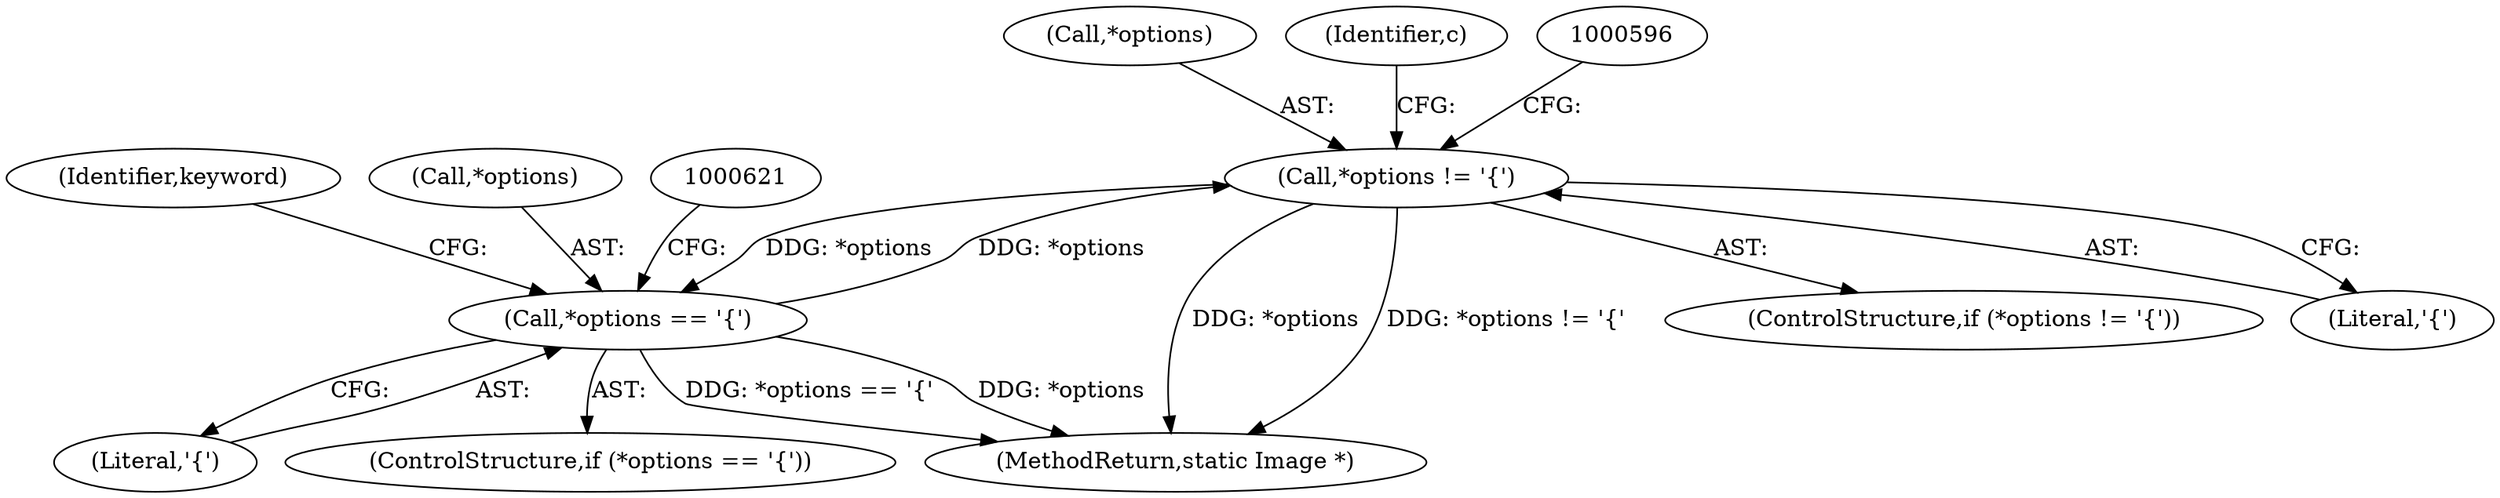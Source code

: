 digraph "0_ImageMagick_4493d9ca1124564da17f9b628ef9d0f1a6be9738@pointer" {
"1000588" [label="(Call,*options != '{')"];
"1000616" [label="(Call,*options == '{')"];
"1000588" [label="(Call,*options != '{')"];
"1000589" [label="(Call,*options)"];
"1000615" [label="(ControlStructure,if (*options == '{'))"];
"1000591" [label="(Literal,'{')"];
"1002462" [label="(MethodReturn,static Image *)"];
"1000631" [label="(Identifier,keyword)"];
"1000587" [label="(ControlStructure,if (*options != '{'))"];
"1000619" [label="(Literal,'{')"];
"1000498" [label="(Identifier,c)"];
"1000588" [label="(Call,*options != '{')"];
"1000616" [label="(Call,*options == '{')"];
"1000617" [label="(Call,*options)"];
"1000588" -> "1000587"  [label="AST: "];
"1000588" -> "1000591"  [label="CFG: "];
"1000589" -> "1000588"  [label="AST: "];
"1000591" -> "1000588"  [label="AST: "];
"1000498" -> "1000588"  [label="CFG: "];
"1000596" -> "1000588"  [label="CFG: "];
"1000588" -> "1002462"  [label="DDG: *options"];
"1000588" -> "1002462"  [label="DDG: *options != '{'"];
"1000616" -> "1000588"  [label="DDG: *options"];
"1000588" -> "1000616"  [label="DDG: *options"];
"1000616" -> "1000615"  [label="AST: "];
"1000616" -> "1000619"  [label="CFG: "];
"1000617" -> "1000616"  [label="AST: "];
"1000619" -> "1000616"  [label="AST: "];
"1000621" -> "1000616"  [label="CFG: "];
"1000631" -> "1000616"  [label="CFG: "];
"1000616" -> "1002462"  [label="DDG: *options"];
"1000616" -> "1002462"  [label="DDG: *options == '{'"];
}
